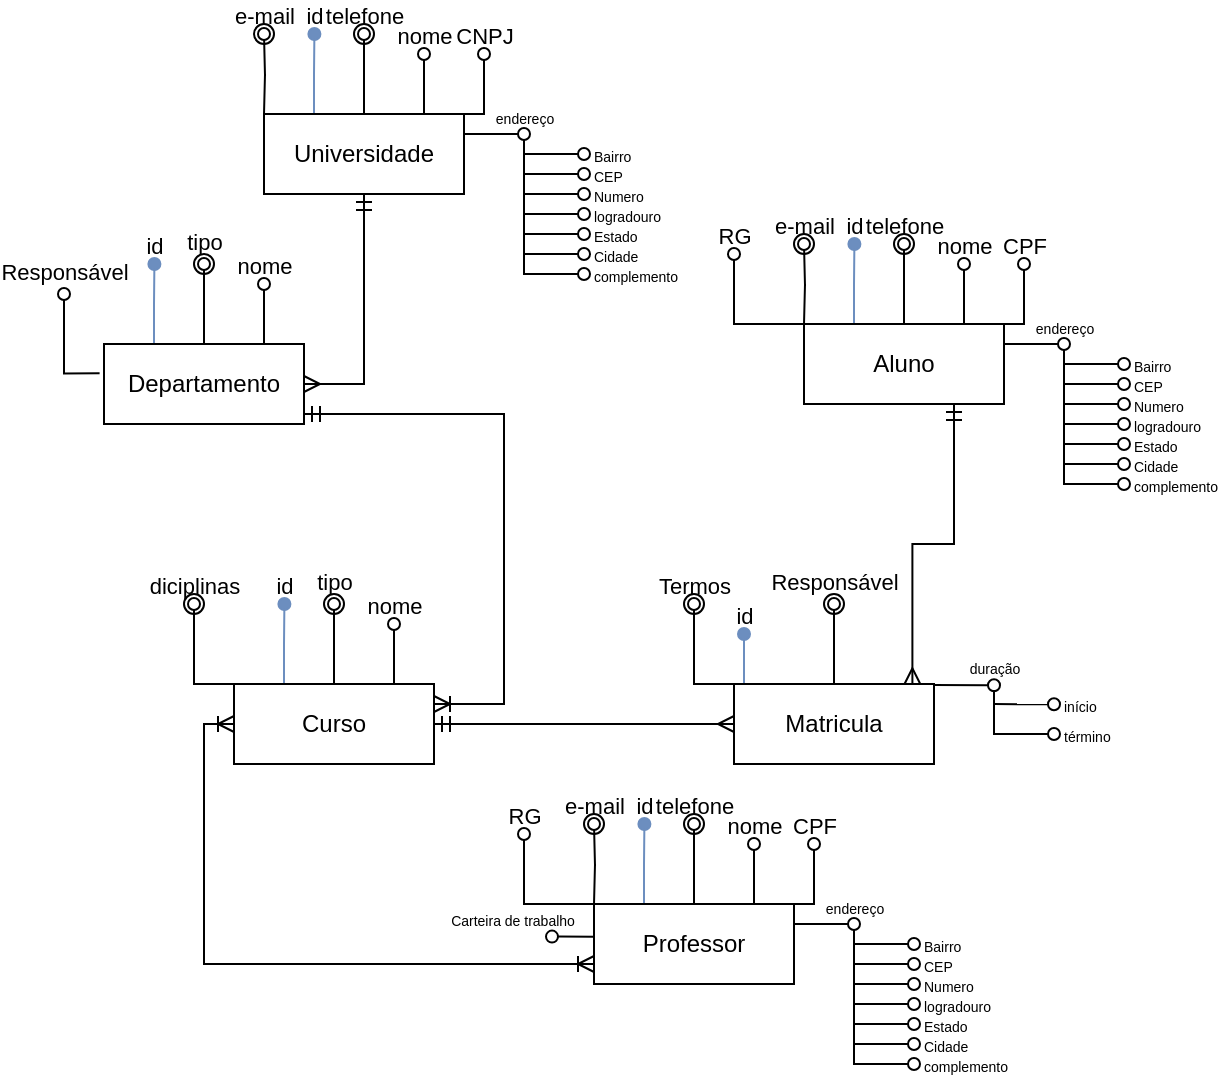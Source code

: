 <mxfile version="21.0.2" type="device"><diagram name="Página-1" id="mFLcyQxXgluDIxOcXs3g"><mxGraphModel dx="2022" dy="637" grid="1" gridSize="10" guides="1" tooltips="1" connect="1" arrows="1" fold="1" page="1" pageScale="1" pageWidth="827" pageHeight="1169" math="0" shadow="0"><root><mxCell id="0"/><mxCell id="1" parent="0"/><mxCell id="ouU-18wHBvODUFHNWLLu-2" value="id" style="edgeStyle=orthogonalEdgeStyle;rounded=0;orthogonalLoop=1;jettySize=auto;html=1;exitX=0.25;exitY=0;exitDx=0;exitDy=0;endArrow=oval;endFill=1;fillColor=#dae8fc;strokeColor=#6c8ebf;labelBackgroundColor=none;verticalAlign=bottom;" edge="1" parent="1" source="ouU-18wHBvODUFHNWLLu-1"><mxGeometry x="1" relative="1" as="geometry"><mxPoint x="125.2" y="90" as="targetPoint"/><mxPoint as="offset"/></mxGeometry></mxCell><mxCell id="ouU-18wHBvODUFHNWLLu-3" value="telefone" style="edgeStyle=orthogonalEdgeStyle;rounded=0;orthogonalLoop=1;jettySize=auto;html=1;exitX=0.5;exitY=0;exitDx=0;exitDy=0;endArrow=oval;endFill=0;labelBackgroundColor=none;verticalAlign=bottom;" edge="1" parent="1" source="ouU-18wHBvODUFHNWLLu-1"><mxGeometry x="1" relative="1" as="geometry"><mxPoint x="150" y="90" as="targetPoint"/><mxPoint as="offset"/></mxGeometry></mxCell><mxCell id="ouU-18wHBvODUFHNWLLu-7" value="CNPJ" style="edgeStyle=orthogonalEdgeStyle;rounded=0;orthogonalLoop=1;jettySize=auto;html=1;exitX=1;exitY=0;exitDx=0;exitDy=0;endArrow=oval;endFill=0;labelBackgroundColor=none;verticalAlign=bottom;" edge="1" parent="1" source="ouU-18wHBvODUFHNWLLu-1"><mxGeometry x="1" relative="1" as="geometry"><mxPoint x="210" y="100" as="targetPoint"/><Array as="points"><mxPoint x="210" y="130"/><mxPoint x="210" y="100"/></Array><mxPoint as="offset"/></mxGeometry></mxCell><mxCell id="ouU-18wHBvODUFHNWLLu-8" value="&lt;font style=&quot;font-size: 7px;&quot;&gt;endereço&lt;/font&gt;" style="edgeStyle=orthogonalEdgeStyle;rounded=0;orthogonalLoop=1;jettySize=auto;html=1;exitX=1;exitY=0.25;exitDx=0;exitDy=0;labelBackgroundColor=none;endArrow=oval;verticalAlign=bottom;endFill=0;" edge="1" parent="1" source="ouU-18wHBvODUFHNWLLu-1"><mxGeometry x="0.996" relative="1" as="geometry"><mxPoint x="230" y="139.944" as="targetPoint"/><mxPoint as="offset"/></mxGeometry></mxCell><mxCell id="ouU-18wHBvODUFHNWLLu-9" value="&lt;font style=&quot;font-size: 7px;&quot;&gt;complemento&lt;/font&gt;" style="edgeStyle=orthogonalEdgeStyle;rounded=0;orthogonalLoop=1;jettySize=auto;html=1;labelBackgroundColor=none;endArrow=oval;verticalAlign=middle;endFill=0;align=left;spacingLeft=3;" edge="1" parent="1"><mxGeometry x="1" relative="1" as="geometry"><mxPoint x="260" y="210" as="targetPoint"/><mxPoint x="230" y="143" as="sourcePoint"/><Array as="points"><mxPoint x="230" y="210"/></Array><mxPoint as="offset"/></mxGeometry></mxCell><mxCell id="ouU-18wHBvODUFHNWLLu-1" value="Universidade" style="whiteSpace=wrap;html=1;align=center;" vertex="1" parent="1"><mxGeometry x="100" y="130" width="100" height="40" as="geometry"/></mxCell><mxCell id="ouU-18wHBvODUFHNWLLu-4" value="" style="ellipse;whiteSpace=wrap;html=1;aspect=fixed;fontColor=default;fillColor=none;" vertex="1" parent="1"><mxGeometry x="145" y="85" width="10" height="10" as="geometry"/></mxCell><mxCell id="ouU-18wHBvODUFHNWLLu-6" value="nome" style="edgeStyle=orthogonalEdgeStyle;rounded=0;orthogonalLoop=1;jettySize=auto;html=1;endArrow=oval;endFill=0;labelBackgroundColor=none;verticalAlign=bottom;" edge="1" parent="1"><mxGeometry x="1" relative="1" as="geometry"><mxPoint x="180" y="100" as="targetPoint"/><mxPoint x="180" y="130" as="sourcePoint"/><mxPoint as="offset"/></mxGeometry></mxCell><mxCell id="ouU-18wHBvODUFHNWLLu-10" value="&lt;font style=&quot;font-size: 7px;&quot;&gt;Bairro&lt;/font&gt;" style="edgeStyle=orthogonalEdgeStyle;rounded=0;orthogonalLoop=1;jettySize=auto;html=1;exitX=1;exitY=0.25;exitDx=0;exitDy=0;labelBackgroundColor=none;endArrow=oval;verticalAlign=middle;endFill=0;align=left;spacingLeft=3;" edge="1" parent="1"><mxGeometry x="0.996" relative="1" as="geometry"><mxPoint x="260" y="149.934" as="targetPoint"/><mxPoint x="230" y="149.99" as="sourcePoint"/><mxPoint as="offset"/></mxGeometry></mxCell><mxCell id="ouU-18wHBvODUFHNWLLu-11" value="&lt;font style=&quot;font-size: 7px;&quot;&gt;CEP&lt;/font&gt;" style="edgeStyle=orthogonalEdgeStyle;rounded=0;orthogonalLoop=1;jettySize=auto;html=1;exitX=1;exitY=0.25;exitDx=0;exitDy=0;labelBackgroundColor=none;endArrow=oval;verticalAlign=middle;endFill=0;align=left;spacingLeft=3;" edge="1" parent="1"><mxGeometry x="0.996" relative="1" as="geometry"><mxPoint x="260" y="159.944" as="targetPoint"/><mxPoint x="230" y="160" as="sourcePoint"/><mxPoint as="offset"/></mxGeometry></mxCell><mxCell id="ouU-18wHBvODUFHNWLLu-12" value="&lt;font style=&quot;font-size: 7px;&quot;&gt;Numero&lt;/font&gt;" style="edgeStyle=orthogonalEdgeStyle;rounded=0;orthogonalLoop=1;jettySize=auto;html=1;exitX=1;exitY=0.25;exitDx=0;exitDy=0;labelBackgroundColor=none;endArrow=oval;verticalAlign=middle;endFill=0;align=left;spacingLeft=3;" edge="1" parent="1"><mxGeometry x="0.996" relative="1" as="geometry"><mxPoint x="260" y="169.944" as="targetPoint"/><mxPoint x="230" y="170" as="sourcePoint"/><mxPoint as="offset"/></mxGeometry></mxCell><mxCell id="ouU-18wHBvODUFHNWLLu-13" value="&lt;font style=&quot;font-size: 7px;&quot;&gt;logradouro&lt;/font&gt;" style="edgeStyle=orthogonalEdgeStyle;rounded=0;orthogonalLoop=1;jettySize=auto;html=1;exitX=1;exitY=0.25;exitDx=0;exitDy=0;labelBackgroundColor=none;endArrow=oval;verticalAlign=middle;endFill=0;align=left;spacingLeft=3;" edge="1" parent="1"><mxGeometry x="0.996" relative="1" as="geometry"><mxPoint x="260" y="179.944" as="targetPoint"/><mxPoint x="230" y="180" as="sourcePoint"/><mxPoint as="offset"/></mxGeometry></mxCell><mxCell id="ouU-18wHBvODUFHNWLLu-14" value="&lt;font style=&quot;font-size: 7px;&quot;&gt;Estado&lt;/font&gt;" style="edgeStyle=orthogonalEdgeStyle;rounded=0;orthogonalLoop=1;jettySize=auto;html=1;exitX=1;exitY=0.25;exitDx=0;exitDy=0;labelBackgroundColor=none;endArrow=oval;verticalAlign=middle;endFill=0;align=left;spacingLeft=3;" edge="1" parent="1"><mxGeometry x="0.996" relative="1" as="geometry"><mxPoint x="260" y="189.944" as="targetPoint"/><mxPoint x="230" y="190" as="sourcePoint"/><mxPoint as="offset"/></mxGeometry></mxCell><mxCell id="ouU-18wHBvODUFHNWLLu-15" value="&lt;font style=&quot;font-size: 7px;&quot;&gt;Cidade&lt;/font&gt;" style="edgeStyle=orthogonalEdgeStyle;rounded=0;orthogonalLoop=1;jettySize=auto;html=1;exitX=1;exitY=0.25;exitDx=0;exitDy=0;labelBackgroundColor=none;endArrow=oval;verticalAlign=middle;endFill=0;align=left;spacingLeft=3;" edge="1" parent="1"><mxGeometry x="0.996" relative="1" as="geometry"><mxPoint x="260" y="199.944" as="targetPoint"/><mxPoint x="230" y="200" as="sourcePoint"/><mxPoint as="offset"/></mxGeometry></mxCell><mxCell id="ouU-18wHBvODUFHNWLLu-17" value="e-mail" style="edgeStyle=orthogonalEdgeStyle;rounded=0;orthogonalLoop=1;jettySize=auto;html=1;exitX=0.5;exitY=0;exitDx=0;exitDy=0;endArrow=oval;endFill=0;labelBackgroundColor=none;verticalAlign=bottom;" edge="1" parent="1"><mxGeometry x="1" relative="1" as="geometry"><mxPoint x="100" y="90" as="targetPoint"/><mxPoint x="100" y="130" as="sourcePoint"/><mxPoint as="offset"/></mxGeometry></mxCell><mxCell id="ouU-18wHBvODUFHNWLLu-18" value="id" style="edgeStyle=orthogonalEdgeStyle;rounded=0;orthogonalLoop=1;jettySize=auto;html=1;exitX=0.25;exitY=0;exitDx=0;exitDy=0;endArrow=oval;endFill=1;fillColor=#dae8fc;strokeColor=#6c8ebf;labelBackgroundColor=none;verticalAlign=bottom;" edge="1" parent="1" source="ouU-18wHBvODUFHNWLLu-23"><mxGeometry x="1" relative="1" as="geometry"><mxPoint x="110.2" y="375" as="targetPoint"/><mxPoint as="offset"/></mxGeometry></mxCell><mxCell id="ouU-18wHBvODUFHNWLLu-19" value="tipo" style="edgeStyle=orthogonalEdgeStyle;rounded=0;orthogonalLoop=1;jettySize=auto;html=1;exitX=0.5;exitY=0;exitDx=0;exitDy=0;endArrow=oval;endFill=0;labelBackgroundColor=none;verticalAlign=bottom;spacingBottom=2;" edge="1" parent="1" source="ouU-18wHBvODUFHNWLLu-23"><mxGeometry x="1" relative="1" as="geometry"><mxPoint x="135" y="375" as="targetPoint"/><mxPoint as="offset"/></mxGeometry></mxCell><mxCell id="ouU-18wHBvODUFHNWLLu-100" style="edgeStyle=orthogonalEdgeStyle;rounded=0;orthogonalLoop=1;jettySize=auto;html=1;entryX=0;entryY=0.5;entryDx=0;entryDy=0;endArrow=ERmany;endFill=0;startArrow=ERmandOne;startFill=0;" edge="1" parent="1" source="ouU-18wHBvODUFHNWLLu-23" target="ouU-18wHBvODUFHNWLLu-74"><mxGeometry relative="1" as="geometry"/></mxCell><mxCell id="ouU-18wHBvODUFHNWLLu-23" value="Curso" style="whiteSpace=wrap;html=1;align=center;" vertex="1" parent="1"><mxGeometry x="85" y="415" width="100" height="40" as="geometry"/></mxCell><mxCell id="ouU-18wHBvODUFHNWLLu-24" value="" style="ellipse;whiteSpace=wrap;html=1;aspect=fixed;fontColor=default;fillColor=none;" vertex="1" parent="1"><mxGeometry x="130" y="370" width="10" height="10" as="geometry"/></mxCell><mxCell id="ouU-18wHBvODUFHNWLLu-25" value="nome" style="edgeStyle=orthogonalEdgeStyle;rounded=0;orthogonalLoop=1;jettySize=auto;html=1;endArrow=oval;endFill=0;labelBackgroundColor=none;verticalAlign=bottom;" edge="1" parent="1"><mxGeometry x="1" relative="1" as="geometry"><mxPoint x="165" y="385" as="targetPoint"/><mxPoint x="165" y="415" as="sourcePoint"/><mxPoint as="offset"/></mxGeometry></mxCell><mxCell id="ouU-18wHBvODUFHNWLLu-32" value="diciplinas" style="edgeStyle=orthogonalEdgeStyle;rounded=0;orthogonalLoop=1;jettySize=auto;html=1;exitX=0.5;exitY=0;exitDx=0;exitDy=0;endArrow=oval;endFill=0;labelBackgroundColor=none;verticalAlign=bottom;" edge="1" parent="1"><mxGeometry x="1" relative="1" as="geometry"><mxPoint x="65" y="375" as="targetPoint"/><mxPoint x="85" y="415" as="sourcePoint"/><mxPoint as="offset"/><Array as="points"><mxPoint x="65" y="415"/></Array></mxGeometry></mxCell><mxCell id="ouU-18wHBvODUFHNWLLu-34" value="" style="ellipse;whiteSpace=wrap;html=1;aspect=fixed;fontColor=default;fillColor=none;" vertex="1" parent="1"><mxGeometry x="95" y="85" width="10" height="10" as="geometry"/></mxCell><mxCell id="ouU-18wHBvODUFHNWLLu-35" value="" style="ellipse;whiteSpace=wrap;html=1;aspect=fixed;fontColor=default;fillColor=none;" vertex="1" parent="1"><mxGeometry x="60" y="370" width="10" height="10" as="geometry"/></mxCell><mxCell id="ouU-18wHBvODUFHNWLLu-36" value="id" style="edgeStyle=orthogonalEdgeStyle;rounded=0;orthogonalLoop=1;jettySize=auto;html=1;exitX=0.25;exitY=0;exitDx=0;exitDy=0;endArrow=oval;endFill=1;fillColor=#dae8fc;strokeColor=#6c8ebf;labelBackgroundColor=none;verticalAlign=bottom;" edge="1" parent="1" source="ouU-18wHBvODUFHNWLLu-41"><mxGeometry x="1" relative="1" as="geometry"><mxPoint x="395.2" y="195" as="targetPoint"/><mxPoint as="offset"/></mxGeometry></mxCell><mxCell id="ouU-18wHBvODUFHNWLLu-37" value="telefone" style="edgeStyle=orthogonalEdgeStyle;rounded=0;orthogonalLoop=1;jettySize=auto;html=1;exitX=0.5;exitY=0;exitDx=0;exitDy=0;endArrow=oval;endFill=0;labelBackgroundColor=none;verticalAlign=bottom;" edge="1" parent="1" source="ouU-18wHBvODUFHNWLLu-41"><mxGeometry x="1" relative="1" as="geometry"><mxPoint x="420" y="195" as="targetPoint"/><mxPoint as="offset"/></mxGeometry></mxCell><mxCell id="ouU-18wHBvODUFHNWLLu-38" value="CPF" style="edgeStyle=orthogonalEdgeStyle;rounded=0;orthogonalLoop=1;jettySize=auto;html=1;exitX=1;exitY=0;exitDx=0;exitDy=0;endArrow=oval;endFill=0;labelBackgroundColor=none;verticalAlign=bottom;" edge="1" parent="1" source="ouU-18wHBvODUFHNWLLu-41"><mxGeometry x="1" relative="1" as="geometry"><mxPoint x="480" y="205" as="targetPoint"/><Array as="points"><mxPoint x="480" y="235"/><mxPoint x="480" y="205"/></Array><mxPoint as="offset"/></mxGeometry></mxCell><mxCell id="ouU-18wHBvODUFHNWLLu-39" value="&lt;font style=&quot;font-size: 7px;&quot;&gt;endereço&lt;/font&gt;" style="edgeStyle=orthogonalEdgeStyle;rounded=0;orthogonalLoop=1;jettySize=auto;html=1;exitX=1;exitY=0.25;exitDx=0;exitDy=0;labelBackgroundColor=none;endArrow=oval;verticalAlign=bottom;endFill=0;" edge="1" parent="1" source="ouU-18wHBvODUFHNWLLu-41"><mxGeometry x="0.996" relative="1" as="geometry"><mxPoint x="500" y="244.944" as="targetPoint"/><mxPoint as="offset"/></mxGeometry></mxCell><mxCell id="ouU-18wHBvODUFHNWLLu-40" value="&lt;font style=&quot;font-size: 7px;&quot;&gt;complemento&lt;/font&gt;" style="edgeStyle=orthogonalEdgeStyle;rounded=0;orthogonalLoop=1;jettySize=auto;html=1;labelBackgroundColor=none;endArrow=oval;verticalAlign=middle;endFill=0;align=left;spacingLeft=3;" edge="1" parent="1"><mxGeometry x="1" relative="1" as="geometry"><mxPoint x="530" y="315" as="targetPoint"/><mxPoint x="500" y="248" as="sourcePoint"/><Array as="points"><mxPoint x="500" y="315"/></Array><mxPoint as="offset"/></mxGeometry></mxCell><mxCell id="ouU-18wHBvODUFHNWLLu-41" value="Aluno" style="whiteSpace=wrap;html=1;align=center;" vertex="1" parent="1"><mxGeometry x="370" y="235" width="100" height="40" as="geometry"/></mxCell><mxCell id="ouU-18wHBvODUFHNWLLu-42" value="" style="ellipse;whiteSpace=wrap;html=1;aspect=fixed;fontColor=default;fillColor=none;" vertex="1" parent="1"><mxGeometry x="415" y="190" width="10" height="10" as="geometry"/></mxCell><mxCell id="ouU-18wHBvODUFHNWLLu-43" value="nome" style="edgeStyle=orthogonalEdgeStyle;rounded=0;orthogonalLoop=1;jettySize=auto;html=1;endArrow=oval;endFill=0;labelBackgroundColor=none;verticalAlign=bottom;" edge="1" parent="1"><mxGeometry x="1" relative="1" as="geometry"><mxPoint x="450" y="205" as="targetPoint"/><mxPoint x="450" y="235" as="sourcePoint"/><mxPoint as="offset"/></mxGeometry></mxCell><mxCell id="ouU-18wHBvODUFHNWLLu-44" value="&lt;font style=&quot;font-size: 7px;&quot;&gt;Bairro&lt;/font&gt;" style="edgeStyle=orthogonalEdgeStyle;rounded=0;orthogonalLoop=1;jettySize=auto;html=1;exitX=1;exitY=0.25;exitDx=0;exitDy=0;labelBackgroundColor=none;endArrow=oval;verticalAlign=middle;endFill=0;align=left;spacingLeft=3;" edge="1" parent="1"><mxGeometry x="0.996" relative="1" as="geometry"><mxPoint x="530" y="254.934" as="targetPoint"/><mxPoint x="500" y="254.99" as="sourcePoint"/><mxPoint as="offset"/></mxGeometry></mxCell><mxCell id="ouU-18wHBvODUFHNWLLu-45" value="&lt;font style=&quot;font-size: 7px;&quot;&gt;CEP&lt;/font&gt;" style="edgeStyle=orthogonalEdgeStyle;rounded=0;orthogonalLoop=1;jettySize=auto;html=1;exitX=1;exitY=0.25;exitDx=0;exitDy=0;labelBackgroundColor=none;endArrow=oval;verticalAlign=middle;endFill=0;align=left;spacingLeft=3;" edge="1" parent="1"><mxGeometry x="0.996" relative="1" as="geometry"><mxPoint x="530" y="264.944" as="targetPoint"/><mxPoint x="500" y="265" as="sourcePoint"/><mxPoint as="offset"/></mxGeometry></mxCell><mxCell id="ouU-18wHBvODUFHNWLLu-46" value="&lt;font style=&quot;font-size: 7px;&quot;&gt;Numero&lt;/font&gt;" style="edgeStyle=orthogonalEdgeStyle;rounded=0;orthogonalLoop=1;jettySize=auto;html=1;exitX=1;exitY=0.25;exitDx=0;exitDy=0;labelBackgroundColor=none;endArrow=oval;verticalAlign=middle;endFill=0;align=left;spacingLeft=3;" edge="1" parent="1"><mxGeometry x="0.996" relative="1" as="geometry"><mxPoint x="530" y="274.944" as="targetPoint"/><mxPoint x="500" y="275" as="sourcePoint"/><mxPoint as="offset"/></mxGeometry></mxCell><mxCell id="ouU-18wHBvODUFHNWLLu-47" value="&lt;font style=&quot;font-size: 7px;&quot;&gt;logradouro&lt;/font&gt;" style="edgeStyle=orthogonalEdgeStyle;rounded=0;orthogonalLoop=1;jettySize=auto;html=1;exitX=1;exitY=0.25;exitDx=0;exitDy=0;labelBackgroundColor=none;endArrow=oval;verticalAlign=middle;endFill=0;align=left;spacingLeft=3;" edge="1" parent="1"><mxGeometry x="0.996" relative="1" as="geometry"><mxPoint x="530" y="284.944" as="targetPoint"/><mxPoint x="500" y="285" as="sourcePoint"/><mxPoint as="offset"/></mxGeometry></mxCell><mxCell id="ouU-18wHBvODUFHNWLLu-48" value="&lt;font style=&quot;font-size: 7px;&quot;&gt;Estado&lt;/font&gt;" style="edgeStyle=orthogonalEdgeStyle;rounded=0;orthogonalLoop=1;jettySize=auto;html=1;exitX=1;exitY=0.25;exitDx=0;exitDy=0;labelBackgroundColor=none;endArrow=oval;verticalAlign=middle;endFill=0;align=left;spacingLeft=3;" edge="1" parent="1"><mxGeometry x="0.996" relative="1" as="geometry"><mxPoint x="530" y="294.944" as="targetPoint"/><mxPoint x="500" y="295" as="sourcePoint"/><mxPoint as="offset"/></mxGeometry></mxCell><mxCell id="ouU-18wHBvODUFHNWLLu-49" value="&lt;font style=&quot;font-size: 7px;&quot;&gt;Cidade&lt;/font&gt;" style="edgeStyle=orthogonalEdgeStyle;rounded=0;orthogonalLoop=1;jettySize=auto;html=1;exitX=1;exitY=0.25;exitDx=0;exitDy=0;labelBackgroundColor=none;endArrow=oval;verticalAlign=middle;endFill=0;align=left;spacingLeft=3;" edge="1" parent="1"><mxGeometry x="0.996" relative="1" as="geometry"><mxPoint x="530" y="304.944" as="targetPoint"/><mxPoint x="500" y="305" as="sourcePoint"/><mxPoint as="offset"/></mxGeometry></mxCell><mxCell id="ouU-18wHBvODUFHNWLLu-50" value="e-mail" style="edgeStyle=orthogonalEdgeStyle;rounded=0;orthogonalLoop=1;jettySize=auto;html=1;exitX=0.5;exitY=0;exitDx=0;exitDy=0;endArrow=oval;endFill=0;labelBackgroundColor=none;verticalAlign=bottom;" edge="1" parent="1"><mxGeometry x="1" relative="1" as="geometry"><mxPoint x="370" y="195" as="targetPoint"/><mxPoint x="370" y="235" as="sourcePoint"/><mxPoint as="offset"/></mxGeometry></mxCell><mxCell id="ouU-18wHBvODUFHNWLLu-51" value="" style="ellipse;whiteSpace=wrap;html=1;aspect=fixed;fontColor=default;fillColor=none;" vertex="1" parent="1"><mxGeometry x="365" y="190" width="10" height="10" as="geometry"/></mxCell><mxCell id="ouU-18wHBvODUFHNWLLu-52" value="RG" style="edgeStyle=orthogonalEdgeStyle;rounded=0;orthogonalLoop=1;jettySize=auto;html=1;exitX=0;exitY=0;exitDx=0;exitDy=0;endArrow=oval;endFill=0;labelBackgroundColor=none;verticalAlign=bottom;" edge="1" parent="1" source="ouU-18wHBvODUFHNWLLu-41"><mxGeometry x="1" relative="1" as="geometry"><mxPoint x="335" y="200" as="targetPoint"/><Array as="points"><mxPoint x="335" y="235"/><mxPoint x="335" y="200"/></Array><mxPoint as="offset"/><mxPoint x="335" y="230" as="sourcePoint"/></mxGeometry></mxCell><mxCell id="ouU-18wHBvODUFHNWLLu-53" value="id" style="edgeStyle=orthogonalEdgeStyle;rounded=0;orthogonalLoop=1;jettySize=auto;html=1;exitX=0.25;exitY=0;exitDx=0;exitDy=0;endArrow=oval;endFill=1;fillColor=#dae8fc;strokeColor=#6c8ebf;labelBackgroundColor=none;verticalAlign=bottom;" edge="1" parent="1" source="ouU-18wHBvODUFHNWLLu-58"><mxGeometry x="1" relative="1" as="geometry"><mxPoint x="290.2" y="485" as="targetPoint"/><mxPoint as="offset"/></mxGeometry></mxCell><mxCell id="ouU-18wHBvODUFHNWLLu-54" value="telefone" style="edgeStyle=orthogonalEdgeStyle;rounded=0;orthogonalLoop=1;jettySize=auto;html=1;exitX=0.5;exitY=0;exitDx=0;exitDy=0;endArrow=oval;endFill=0;labelBackgroundColor=none;verticalAlign=bottom;" edge="1" parent="1" source="ouU-18wHBvODUFHNWLLu-58"><mxGeometry x="1" relative="1" as="geometry"><mxPoint x="315" y="485" as="targetPoint"/><mxPoint as="offset"/></mxGeometry></mxCell><mxCell id="ouU-18wHBvODUFHNWLLu-55" value="CPF" style="edgeStyle=orthogonalEdgeStyle;rounded=0;orthogonalLoop=1;jettySize=auto;html=1;exitX=1;exitY=0;exitDx=0;exitDy=0;endArrow=oval;endFill=0;labelBackgroundColor=none;verticalAlign=bottom;" edge="1" parent="1" source="ouU-18wHBvODUFHNWLLu-58"><mxGeometry x="1" relative="1" as="geometry"><mxPoint x="375" y="495" as="targetPoint"/><Array as="points"><mxPoint x="375" y="525"/><mxPoint x="375" y="495"/></Array><mxPoint as="offset"/></mxGeometry></mxCell><mxCell id="ouU-18wHBvODUFHNWLLu-56" value="&lt;font style=&quot;font-size: 7px;&quot;&gt;endereço&lt;/font&gt;" style="edgeStyle=orthogonalEdgeStyle;rounded=0;orthogonalLoop=1;jettySize=auto;html=1;exitX=1;exitY=0.25;exitDx=0;exitDy=0;labelBackgroundColor=none;endArrow=oval;verticalAlign=bottom;endFill=0;" edge="1" parent="1" source="ouU-18wHBvODUFHNWLLu-58"><mxGeometry x="0.996" relative="1" as="geometry"><mxPoint x="395" y="534.944" as="targetPoint"/><mxPoint as="offset"/></mxGeometry></mxCell><mxCell id="ouU-18wHBvODUFHNWLLu-57" value="&lt;font style=&quot;font-size: 7px;&quot;&gt;complemento&lt;/font&gt;" style="edgeStyle=orthogonalEdgeStyle;rounded=0;orthogonalLoop=1;jettySize=auto;html=1;labelBackgroundColor=none;endArrow=oval;verticalAlign=middle;endFill=0;align=left;spacingLeft=3;" edge="1" parent="1"><mxGeometry x="1" relative="1" as="geometry"><mxPoint x="425" y="605" as="targetPoint"/><mxPoint x="395" y="538" as="sourcePoint"/><Array as="points"><mxPoint x="395" y="605"/></Array><mxPoint as="offset"/></mxGeometry></mxCell><mxCell id="ouU-18wHBvODUFHNWLLu-58" value="Professor" style="whiteSpace=wrap;html=1;align=center;" vertex="1" parent="1"><mxGeometry x="265" y="525" width="100" height="40" as="geometry"/></mxCell><mxCell id="ouU-18wHBvODUFHNWLLu-59" value="" style="ellipse;whiteSpace=wrap;html=1;aspect=fixed;fontColor=default;fillColor=none;" vertex="1" parent="1"><mxGeometry x="310" y="480" width="10" height="10" as="geometry"/></mxCell><mxCell id="ouU-18wHBvODUFHNWLLu-60" value="nome" style="edgeStyle=orthogonalEdgeStyle;rounded=0;orthogonalLoop=1;jettySize=auto;html=1;endArrow=oval;endFill=0;labelBackgroundColor=none;verticalAlign=bottom;" edge="1" parent="1"><mxGeometry x="1" relative="1" as="geometry"><mxPoint x="345" y="495" as="targetPoint"/><mxPoint x="345" y="525" as="sourcePoint"/><mxPoint as="offset"/></mxGeometry></mxCell><mxCell id="ouU-18wHBvODUFHNWLLu-61" value="&lt;font style=&quot;font-size: 7px;&quot;&gt;Bairro&lt;/font&gt;" style="edgeStyle=orthogonalEdgeStyle;rounded=0;orthogonalLoop=1;jettySize=auto;html=1;exitX=1;exitY=0.25;exitDx=0;exitDy=0;labelBackgroundColor=none;endArrow=oval;verticalAlign=middle;endFill=0;align=left;spacingLeft=3;" edge="1" parent="1"><mxGeometry x="0.996" relative="1" as="geometry"><mxPoint x="425" y="544.934" as="targetPoint"/><mxPoint x="395" y="544.99" as="sourcePoint"/><mxPoint as="offset"/></mxGeometry></mxCell><mxCell id="ouU-18wHBvODUFHNWLLu-62" value="&lt;font style=&quot;font-size: 7px;&quot;&gt;CEP&lt;/font&gt;" style="edgeStyle=orthogonalEdgeStyle;rounded=0;orthogonalLoop=1;jettySize=auto;html=1;exitX=1;exitY=0.25;exitDx=0;exitDy=0;labelBackgroundColor=none;endArrow=oval;verticalAlign=middle;endFill=0;align=left;spacingLeft=3;" edge="1" parent="1"><mxGeometry x="0.996" relative="1" as="geometry"><mxPoint x="425" y="554.944" as="targetPoint"/><mxPoint x="395" y="555" as="sourcePoint"/><mxPoint as="offset"/></mxGeometry></mxCell><mxCell id="ouU-18wHBvODUFHNWLLu-63" value="&lt;font style=&quot;font-size: 7px;&quot;&gt;Numero&lt;/font&gt;" style="edgeStyle=orthogonalEdgeStyle;rounded=0;orthogonalLoop=1;jettySize=auto;html=1;exitX=1;exitY=0.25;exitDx=0;exitDy=0;labelBackgroundColor=none;endArrow=oval;verticalAlign=middle;endFill=0;align=left;spacingLeft=3;" edge="1" parent="1"><mxGeometry x="0.996" relative="1" as="geometry"><mxPoint x="425" y="564.944" as="targetPoint"/><mxPoint x="395" y="565" as="sourcePoint"/><mxPoint as="offset"/></mxGeometry></mxCell><mxCell id="ouU-18wHBvODUFHNWLLu-64" value="&lt;font style=&quot;font-size: 7px;&quot;&gt;logradouro&lt;/font&gt;" style="edgeStyle=orthogonalEdgeStyle;rounded=0;orthogonalLoop=1;jettySize=auto;html=1;exitX=1;exitY=0.25;exitDx=0;exitDy=0;labelBackgroundColor=none;endArrow=oval;verticalAlign=middle;endFill=0;align=left;spacingLeft=3;" edge="1" parent="1"><mxGeometry x="0.996" relative="1" as="geometry"><mxPoint x="425" y="574.944" as="targetPoint"/><mxPoint x="395" y="575" as="sourcePoint"/><mxPoint as="offset"/></mxGeometry></mxCell><mxCell id="ouU-18wHBvODUFHNWLLu-65" value="&lt;font style=&quot;font-size: 7px;&quot;&gt;Estado&lt;/font&gt;" style="edgeStyle=orthogonalEdgeStyle;rounded=0;orthogonalLoop=1;jettySize=auto;html=1;exitX=1;exitY=0.25;exitDx=0;exitDy=0;labelBackgroundColor=none;endArrow=oval;verticalAlign=middle;endFill=0;align=left;spacingLeft=3;" edge="1" parent="1"><mxGeometry x="0.996" relative="1" as="geometry"><mxPoint x="425" y="584.944" as="targetPoint"/><mxPoint x="395" y="585" as="sourcePoint"/><mxPoint as="offset"/></mxGeometry></mxCell><mxCell id="ouU-18wHBvODUFHNWLLu-66" value="&lt;font style=&quot;font-size: 7px;&quot;&gt;Cidade&lt;/font&gt;" style="edgeStyle=orthogonalEdgeStyle;rounded=0;orthogonalLoop=1;jettySize=auto;html=1;exitX=1;exitY=0.25;exitDx=0;exitDy=0;labelBackgroundColor=none;endArrow=oval;verticalAlign=middle;endFill=0;align=left;spacingLeft=3;" edge="1" parent="1"><mxGeometry x="0.996" relative="1" as="geometry"><mxPoint x="425" y="594.944" as="targetPoint"/><mxPoint x="395" y="595" as="sourcePoint"/><mxPoint as="offset"/></mxGeometry></mxCell><mxCell id="ouU-18wHBvODUFHNWLLu-67" value="e-mail" style="edgeStyle=orthogonalEdgeStyle;rounded=0;orthogonalLoop=1;jettySize=auto;html=1;exitX=0.5;exitY=0;exitDx=0;exitDy=0;endArrow=oval;endFill=0;labelBackgroundColor=none;verticalAlign=bottom;" edge="1" parent="1"><mxGeometry x="1" relative="1" as="geometry"><mxPoint x="265" y="485" as="targetPoint"/><mxPoint x="265" y="525" as="sourcePoint"/><mxPoint as="offset"/></mxGeometry></mxCell><mxCell id="ouU-18wHBvODUFHNWLLu-68" value="" style="ellipse;whiteSpace=wrap;html=1;aspect=fixed;fontColor=default;fillColor=none;" vertex="1" parent="1"><mxGeometry x="260" y="480" width="10" height="10" as="geometry"/></mxCell><mxCell id="ouU-18wHBvODUFHNWLLu-69" value="RG" style="edgeStyle=orthogonalEdgeStyle;rounded=0;orthogonalLoop=1;jettySize=auto;html=1;exitX=0;exitY=0;exitDx=0;exitDy=0;endArrow=oval;endFill=0;labelBackgroundColor=none;verticalAlign=bottom;" edge="1" parent="1" source="ouU-18wHBvODUFHNWLLu-58"><mxGeometry x="1" relative="1" as="geometry"><mxPoint x="230" y="490" as="targetPoint"/><Array as="points"><mxPoint x="230" y="525"/><mxPoint x="230" y="490"/></Array><mxPoint as="offset"/><mxPoint x="230" y="520" as="sourcePoint"/></mxGeometry></mxCell><mxCell id="ouU-18wHBvODUFHNWLLu-71" value="&lt;font style=&quot;font-size: 7px;&quot;&gt;Carteira de trabalho&lt;/font&gt;" style="edgeStyle=orthogonalEdgeStyle;rounded=0;orthogonalLoop=1;jettySize=auto;html=1;exitX=0.004;exitY=0.408;exitDx=0;exitDy=0;labelBackgroundColor=none;endArrow=oval;verticalAlign=bottom;endFill=0;exitPerimeter=0;" edge="1" parent="1" source="ouU-18wHBvODUFHNWLLu-58"><mxGeometry x="0.918" y="-20" relative="1" as="geometry"><mxPoint x="244" y="542.224" as="targetPoint"/><mxPoint as="offset"/><mxPoint x="214" y="542.78" as="sourcePoint"/></mxGeometry></mxCell><mxCell id="ouU-18wHBvODUFHNWLLu-72" value="id" style="edgeStyle=orthogonalEdgeStyle;rounded=0;orthogonalLoop=1;jettySize=auto;html=1;exitX=0.25;exitY=0;exitDx=0;exitDy=0;endArrow=oval;endFill=1;fillColor=#dae8fc;strokeColor=#6c8ebf;labelBackgroundColor=none;verticalAlign=bottom;" edge="1" parent="1" source="ouU-18wHBvODUFHNWLLu-74"><mxGeometry x="1" relative="1" as="geometry"><mxPoint x="340" y="390" as="targetPoint"/><mxPoint as="offset"/></mxGeometry></mxCell><mxCell id="ouU-18wHBvODUFHNWLLu-73" value="Responsável" style="edgeStyle=orthogonalEdgeStyle;rounded=0;orthogonalLoop=1;jettySize=auto;html=1;exitX=0.5;exitY=0;exitDx=0;exitDy=0;endArrow=oval;endFill=0;labelBackgroundColor=none;verticalAlign=bottom;spacingBottom=2;" edge="1" parent="1" source="ouU-18wHBvODUFHNWLLu-74"><mxGeometry x="1" relative="1" as="geometry"><mxPoint x="385" y="375" as="targetPoint"/><mxPoint as="offset"/></mxGeometry></mxCell><mxCell id="ouU-18wHBvODUFHNWLLu-101" style="edgeStyle=orthogonalEdgeStyle;rounded=0;orthogonalLoop=1;jettySize=auto;html=1;exitX=0.892;exitY=0.003;exitDx=0;exitDy=0;entryX=0.75;entryY=1;entryDx=0;entryDy=0;endArrow=ERmandOne;endFill=0;startArrow=ERmany;startFill=0;exitPerimeter=0;" edge="1" parent="1" source="ouU-18wHBvODUFHNWLLu-74" target="ouU-18wHBvODUFHNWLLu-41"><mxGeometry relative="1" as="geometry"/></mxCell><mxCell id="ouU-18wHBvODUFHNWLLu-74" value="Matricula" style="whiteSpace=wrap;html=1;align=center;" vertex="1" parent="1"><mxGeometry x="335" y="415" width="100" height="40" as="geometry"/></mxCell><mxCell id="ouU-18wHBvODUFHNWLLu-75" value="" style="ellipse;whiteSpace=wrap;html=1;aspect=fixed;fontColor=default;fillColor=none;" vertex="1" parent="1"><mxGeometry x="380" y="370" width="10" height="10" as="geometry"/></mxCell><mxCell id="ouU-18wHBvODUFHNWLLu-77" value="Termos" style="edgeStyle=orthogonalEdgeStyle;rounded=0;orthogonalLoop=1;jettySize=auto;html=1;exitX=0.5;exitY=0;exitDx=0;exitDy=0;endArrow=oval;endFill=0;labelBackgroundColor=none;verticalAlign=bottom;" edge="1" parent="1"><mxGeometry x="1" relative="1" as="geometry"><mxPoint x="315" y="375" as="targetPoint"/><mxPoint x="335" y="415" as="sourcePoint"/><mxPoint as="offset"/><Array as="points"><mxPoint x="315" y="415"/></Array></mxGeometry></mxCell><mxCell id="ouU-18wHBvODUFHNWLLu-78" value="" style="ellipse;whiteSpace=wrap;html=1;aspect=fixed;fontColor=default;fillColor=none;" vertex="1" parent="1"><mxGeometry x="310" y="370" width="10" height="10" as="geometry"/></mxCell><mxCell id="ouU-18wHBvODUFHNWLLu-79" value="&lt;font style=&quot;font-size: 7px;&quot;&gt;duração&lt;/font&gt;" style="edgeStyle=orthogonalEdgeStyle;rounded=0;orthogonalLoop=1;jettySize=auto;html=1;exitX=1;exitY=0.25;exitDx=0;exitDy=0;labelBackgroundColor=none;endArrow=oval;verticalAlign=bottom;endFill=0;" edge="1" parent="1"><mxGeometry x="0.996" relative="1" as="geometry"><mxPoint x="465" y="415.004" as="targetPoint"/><mxPoint as="offset"/><mxPoint x="435" y="415.56" as="sourcePoint"/></mxGeometry></mxCell><mxCell id="ouU-18wHBvODUFHNWLLu-80" value="&lt;font style=&quot;font-size: 7px;&quot;&gt;término&lt;/font&gt;" style="edgeStyle=orthogonalEdgeStyle;rounded=0;orthogonalLoop=1;jettySize=auto;html=1;labelBackgroundColor=none;endArrow=oval;verticalAlign=middle;endFill=0;align=left;spacingLeft=3;" edge="1" parent="1"><mxGeometry x="1" relative="1" as="geometry"><mxPoint x="495" y="440" as="targetPoint"/><mxPoint x="465" y="418.06" as="sourcePoint"/><Array as="points"><mxPoint x="465" y="440"/><mxPoint x="495" y="440"/></Array><mxPoint as="offset"/></mxGeometry></mxCell><mxCell id="ouU-18wHBvODUFHNWLLu-81" value="&lt;font style=&quot;font-size: 7px;&quot;&gt;início&lt;/font&gt;" style="edgeStyle=orthogonalEdgeStyle;rounded=0;orthogonalLoop=1;jettySize=auto;html=1;exitX=1;exitY=0.25;exitDx=0;exitDy=0;labelBackgroundColor=none;endArrow=oval;verticalAlign=middle;endFill=0;align=left;spacingLeft=3;" edge="1" parent="1"><mxGeometry x="0.996" relative="1" as="geometry"><mxPoint x="495" y="424.994" as="targetPoint"/><mxPoint x="465" y="425.05" as="sourcePoint"/><mxPoint as="offset"/></mxGeometry></mxCell><mxCell id="ouU-18wHBvODUFHNWLLu-87" value="id" style="edgeStyle=orthogonalEdgeStyle;rounded=0;orthogonalLoop=1;jettySize=auto;html=1;exitX=0.25;exitY=0;exitDx=0;exitDy=0;endArrow=oval;endFill=1;fillColor=#dae8fc;strokeColor=#6c8ebf;labelBackgroundColor=none;verticalAlign=bottom;" edge="1" parent="1" source="ouU-18wHBvODUFHNWLLu-89"><mxGeometry x="1" relative="1" as="geometry"><mxPoint x="45.2" y="205" as="targetPoint"/><mxPoint as="offset"/></mxGeometry></mxCell><mxCell id="ouU-18wHBvODUFHNWLLu-88" value="tipo" style="edgeStyle=orthogonalEdgeStyle;rounded=0;orthogonalLoop=1;jettySize=auto;html=1;exitX=0.5;exitY=0;exitDx=0;exitDy=0;endArrow=oval;endFill=0;labelBackgroundColor=none;verticalAlign=bottom;spacingBottom=2;" edge="1" parent="1" source="ouU-18wHBvODUFHNWLLu-89"><mxGeometry x="1" relative="1" as="geometry"><mxPoint x="70" y="205" as="targetPoint"/><mxPoint as="offset"/></mxGeometry></mxCell><mxCell id="ouU-18wHBvODUFHNWLLu-89" value="Departamento" style="whiteSpace=wrap;html=1;align=center;" vertex="1" parent="1"><mxGeometry x="20" y="245" width="100" height="40" as="geometry"/></mxCell><mxCell id="ouU-18wHBvODUFHNWLLu-90" value="" style="ellipse;whiteSpace=wrap;html=1;aspect=fixed;fontColor=default;fillColor=none;" vertex="1" parent="1"><mxGeometry x="65" y="200" width="10" height="10" as="geometry"/></mxCell><mxCell id="ouU-18wHBvODUFHNWLLu-91" value="nome" style="edgeStyle=orthogonalEdgeStyle;rounded=0;orthogonalLoop=1;jettySize=auto;html=1;endArrow=oval;endFill=0;labelBackgroundColor=none;verticalAlign=bottom;" edge="1" parent="1"><mxGeometry x="1" relative="1" as="geometry"><mxPoint x="100" y="215" as="targetPoint"/><mxPoint x="100" y="245" as="sourcePoint"/><mxPoint as="offset"/></mxGeometry></mxCell><mxCell id="ouU-18wHBvODUFHNWLLu-95" value="Responsável" style="edgeStyle=orthogonalEdgeStyle;rounded=0;orthogonalLoop=1;jettySize=auto;html=1;exitX=-0.022;exitY=0.367;exitDx=0;exitDy=0;endArrow=oval;endFill=0;labelBackgroundColor=none;verticalAlign=bottom;spacingBottom=2;exitPerimeter=0;" edge="1" parent="1" source="ouU-18wHBvODUFHNWLLu-89"><mxGeometry x="1" relative="1" as="geometry"><mxPoint y="220" as="targetPoint"/><mxPoint as="offset"/><mxPoint x="5" y="260" as="sourcePoint"/></mxGeometry></mxCell><mxCell id="ouU-18wHBvODUFHNWLLu-96" value="" style="fontSize=12;html=1;endArrow=ERmandOne;rounded=0;edgeStyle=elbowEdgeStyle;entryX=0.5;entryY=1;entryDx=0;entryDy=0;exitX=1;exitY=0.5;exitDx=0;exitDy=0;startArrow=ERmany;startFill=0;endFill=0;" edge="1" parent="1" source="ouU-18wHBvODUFHNWLLu-89" target="ouU-18wHBvODUFHNWLLu-1"><mxGeometry width="100" height="100" relative="1" as="geometry"><mxPoint x="150" y="285" as="sourcePoint"/><mxPoint x="200" y="210" as="targetPoint"/><Array as="points"><mxPoint x="150" y="220"/></Array></mxGeometry></mxCell><mxCell id="ouU-18wHBvODUFHNWLLu-98" value="" style="fontSize=12;html=1;endArrow=ERoneToMany;rounded=0;edgeStyle=elbowEdgeStyle;entryX=0;entryY=0.5;entryDx=0;entryDy=0;startArrow=ERoneToMany;startFill=0;endFill=0;exitX=0;exitY=0.75;exitDx=0;exitDy=0;" edge="1" parent="1" source="ouU-18wHBvODUFHNWLLu-58" target="ouU-18wHBvODUFHNWLLu-23"><mxGeometry width="100" height="100" relative="1" as="geometry"><mxPoint x="220" y="540" as="sourcePoint"/><mxPoint x="160" y="180" as="targetPoint"/><Array as="points"><mxPoint x="70" y="510"/></Array></mxGeometry></mxCell><mxCell id="ouU-18wHBvODUFHNWLLu-99" value="" style="fontSize=12;html=1;endArrow=ERmandOne;rounded=0;edgeStyle=elbowEdgeStyle;entryX=1;entryY=0.875;entryDx=0;entryDy=0;exitX=1;exitY=0.25;exitDx=0;exitDy=0;startArrow=ERoneToMany;startFill=0;endFill=0;entryPerimeter=0;" edge="1" parent="1" source="ouU-18wHBvODUFHNWLLu-23" target="ouU-18wHBvODUFHNWLLu-89"><mxGeometry width="100" height="100" relative="1" as="geometry"><mxPoint x="185" y="435" as="sourcePoint"/><mxPoint x="215" y="340" as="targetPoint"/><Array as="points"><mxPoint x="220" y="330"/><mxPoint x="160" y="320"/><mxPoint x="215" y="350"/><mxPoint x="215" y="390"/></Array></mxGeometry></mxCell></root></mxGraphModel></diagram></mxfile>
